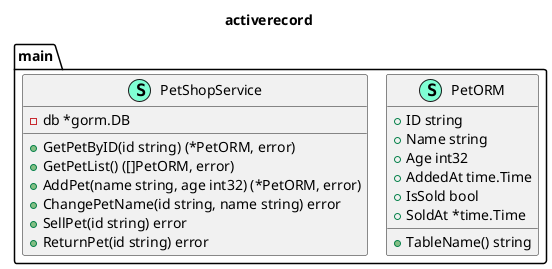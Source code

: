 @startuml
!pragma layout smetana
title activerecord
namespace main {
    class PetORM << (S,Aquamarine) >> {
        + ID string
        + Name string
        + Age int32
        + AddedAt time.Time
        + IsSold bool
        + SoldAt *time.Time

        + TableName() string

    }
    class PetShopService << (S,Aquamarine) >> {
        - db *gorm.DB

        + GetPetByID(id string) (*PetORM, error)
        + GetPetList() ([]PetORM, error)
        + AddPet(name string, age int32) (*PetORM, error)
        + ChangePetName(id string, name string) error
        + SellPet(id string) error
        + ReturnPet(id string) error

    }
}


@enduml
